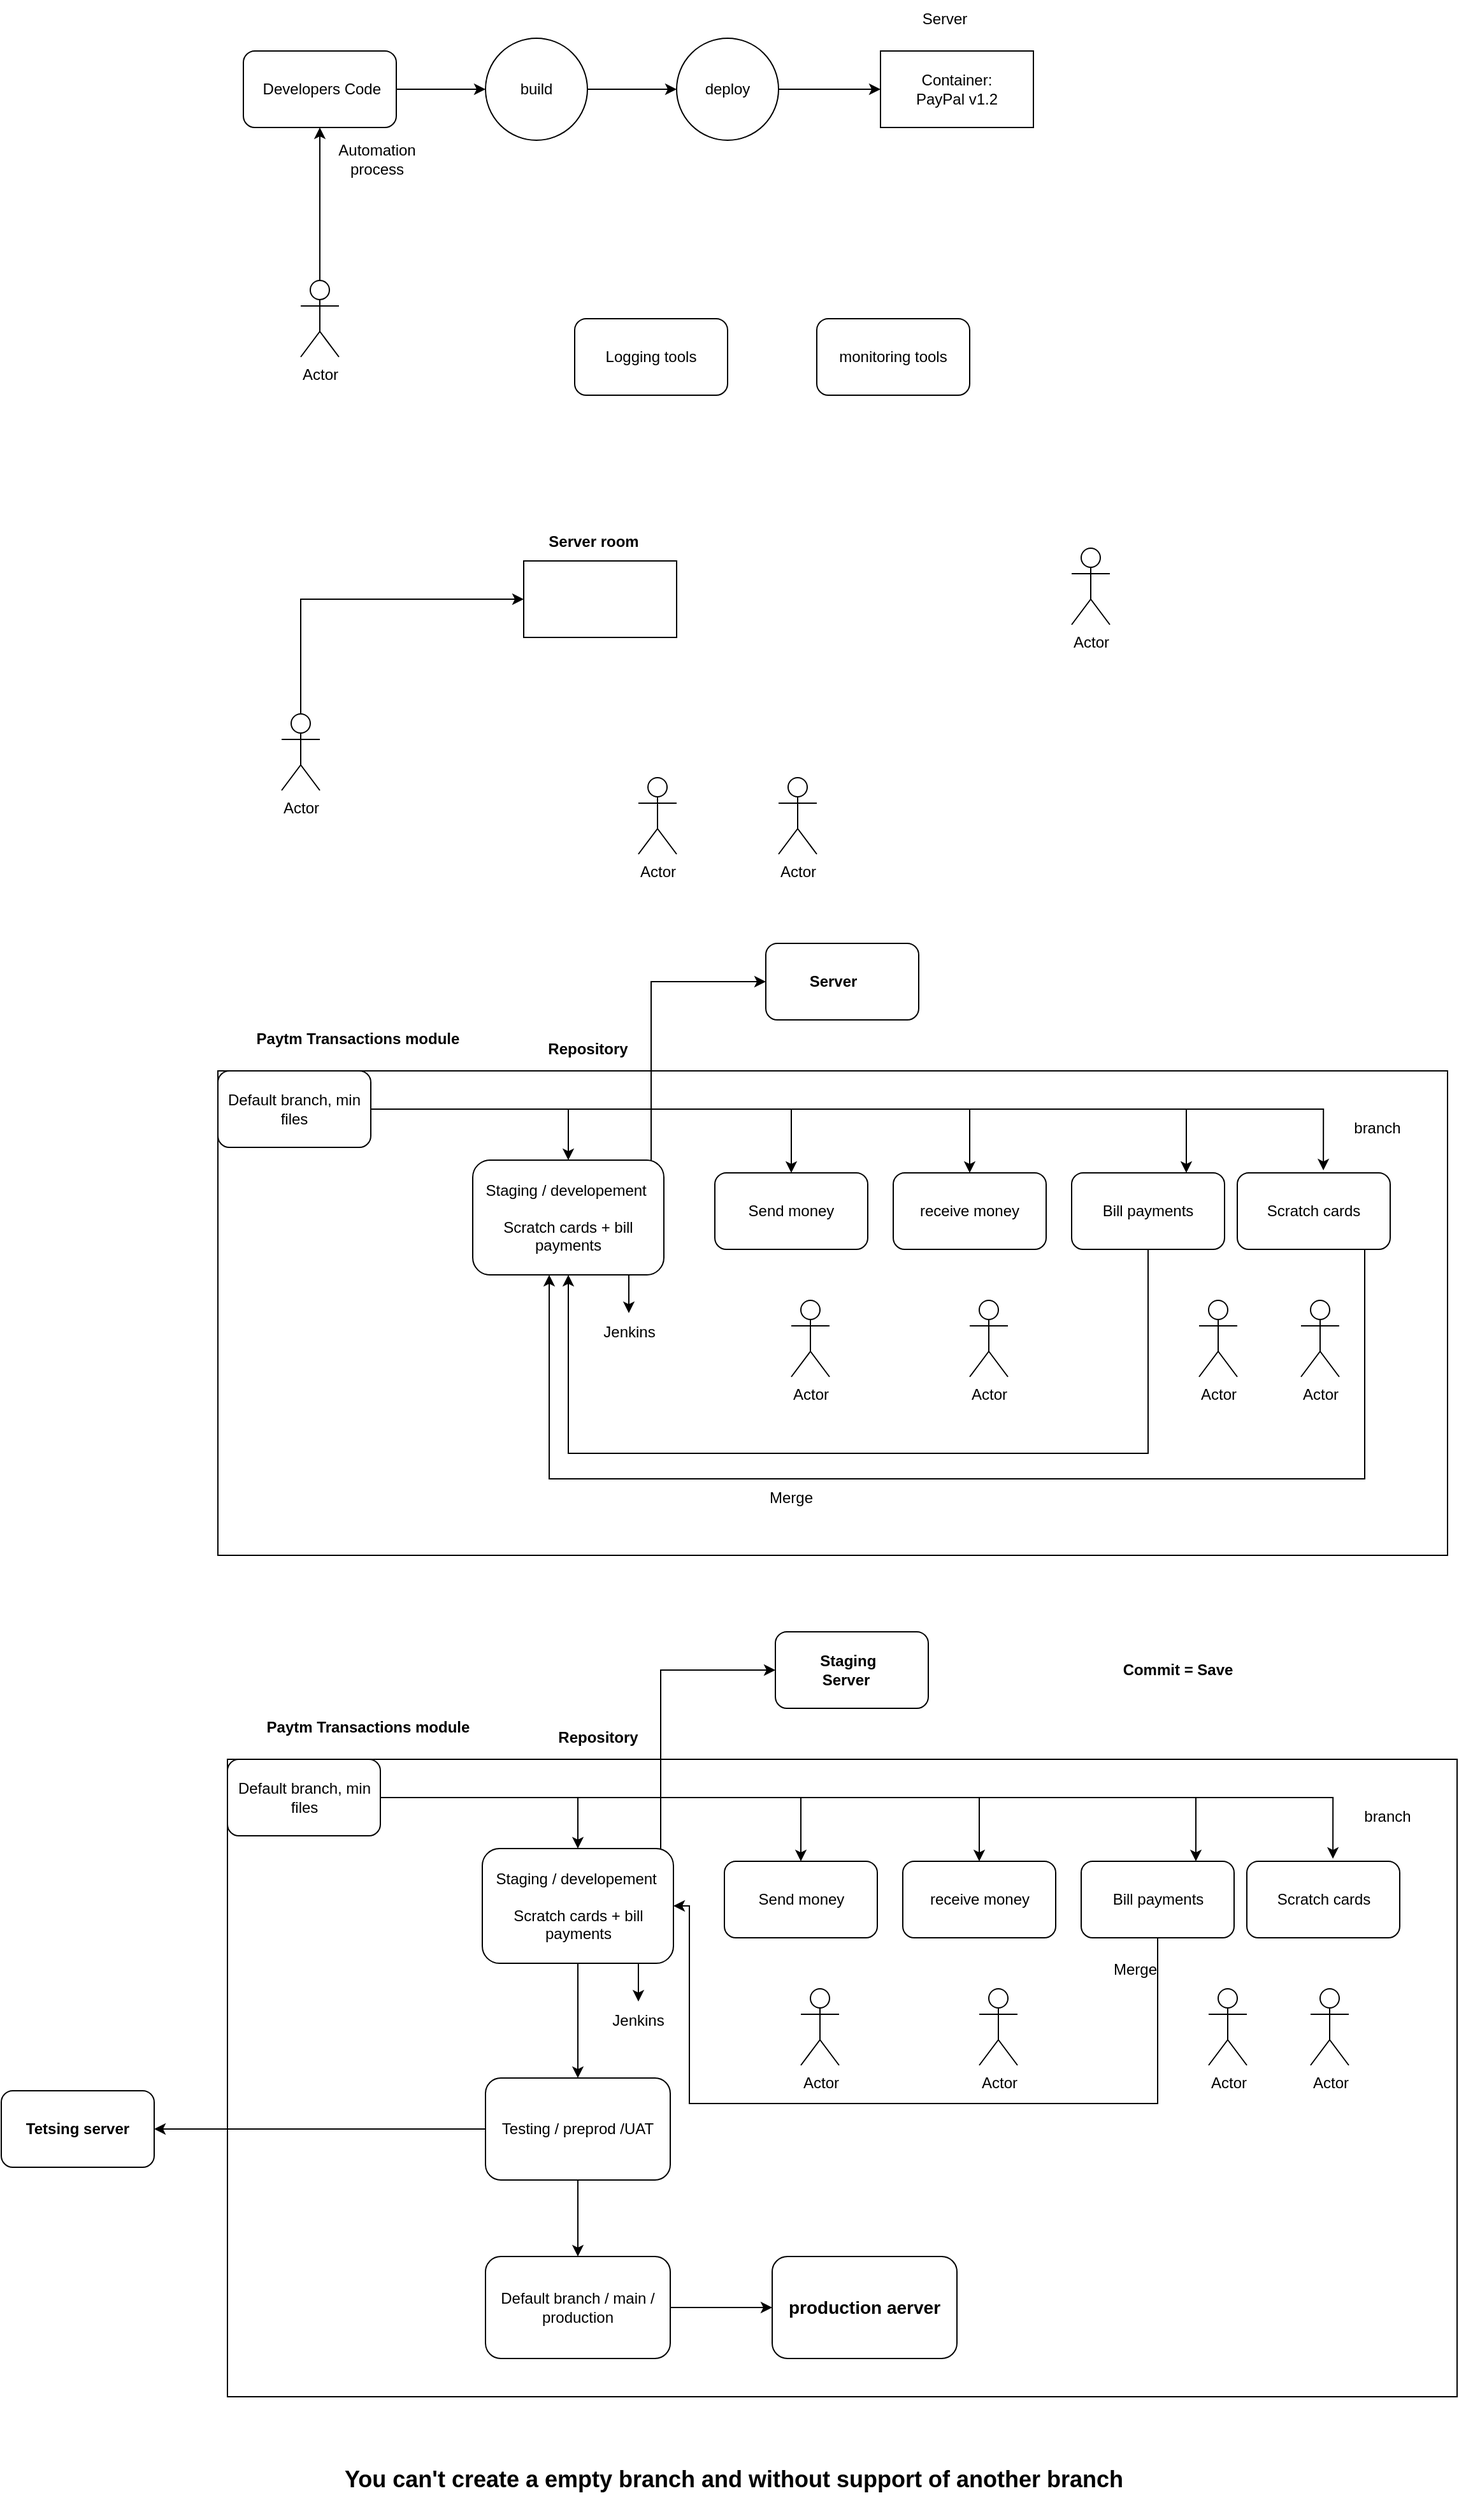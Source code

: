 <mxfile version="24.8.4">
  <diagram name="Page-1" id="6e9R36gvFVU379DZu_3X">
    <mxGraphModel dx="2163" dy="653" grid="1" gridSize="10" guides="1" tooltips="1" connect="1" arrows="1" fold="1" page="1" pageScale="1" pageWidth="850" pageHeight="1100" math="0" shadow="0">
      <root>
        <mxCell id="0" />
        <mxCell id="1" parent="0" />
        <mxCell id="VP4mMXljlb-JxGETSNIh-1" value="Container: &lt;br&gt;PayPal v1.2" style="rounded=0;whiteSpace=wrap;html=1;" parent="1" vertex="1">
          <mxGeometry x="600" y="160" width="120" height="60" as="geometry" />
        </mxCell>
        <mxCell id="VP4mMXljlb-JxGETSNIh-6" value="" style="edgeStyle=orthogonalEdgeStyle;rounded=0;orthogonalLoop=1;jettySize=auto;html=1;" parent="1" source="VP4mMXljlb-JxGETSNIh-2" target="VP4mMXljlb-JxGETSNIh-3" edge="1">
          <mxGeometry relative="1" as="geometry" />
        </mxCell>
        <mxCell id="VP4mMXljlb-JxGETSNIh-2" value="build" style="ellipse;whiteSpace=wrap;html=1;aspect=fixed;" parent="1" vertex="1">
          <mxGeometry x="290" y="150" width="80" height="80" as="geometry" />
        </mxCell>
        <mxCell id="VP4mMXljlb-JxGETSNIh-7" value="" style="edgeStyle=orthogonalEdgeStyle;rounded=0;orthogonalLoop=1;jettySize=auto;html=1;" parent="1" source="VP4mMXljlb-JxGETSNIh-3" target="VP4mMXljlb-JxGETSNIh-1" edge="1">
          <mxGeometry relative="1" as="geometry" />
        </mxCell>
        <mxCell id="VP4mMXljlb-JxGETSNIh-3" value="deploy" style="ellipse;whiteSpace=wrap;html=1;aspect=fixed;" parent="1" vertex="1">
          <mxGeometry x="440" y="150" width="80" height="80" as="geometry" />
        </mxCell>
        <mxCell id="VP4mMXljlb-JxGETSNIh-5" value="" style="edgeStyle=orthogonalEdgeStyle;rounded=0;orthogonalLoop=1;jettySize=auto;html=1;" parent="1" source="VP4mMXljlb-JxGETSNIh-4" target="VP4mMXljlb-JxGETSNIh-2" edge="1">
          <mxGeometry relative="1" as="geometry" />
        </mxCell>
        <mxCell id="VP4mMXljlb-JxGETSNIh-4" value="&amp;nbsp;Developers Code" style="rounded=1;whiteSpace=wrap;html=1;" parent="1" vertex="1">
          <mxGeometry x="100" y="160" width="120" height="60" as="geometry" />
        </mxCell>
        <mxCell id="VP4mMXljlb-JxGETSNIh-8" value="Server" style="text;html=1;align=center;verticalAlign=middle;resizable=0;points=[];autosize=1;strokeColor=none;fillColor=none;" parent="1" vertex="1">
          <mxGeometry x="620" y="120" width="60" height="30" as="geometry" />
        </mxCell>
        <mxCell id="VP4mMXljlb-JxGETSNIh-11" style="edgeStyle=orthogonalEdgeStyle;rounded=0;orthogonalLoop=1;jettySize=auto;html=1;" parent="1" source="VP4mMXljlb-JxGETSNIh-10" target="VP4mMXljlb-JxGETSNIh-4" edge="1">
          <mxGeometry relative="1" as="geometry" />
        </mxCell>
        <mxCell id="VP4mMXljlb-JxGETSNIh-10" value="Actor" style="shape=umlActor;verticalLabelPosition=bottom;verticalAlign=top;html=1;outlineConnect=0;" parent="1" vertex="1">
          <mxGeometry x="145" y="340" width="30" height="60" as="geometry" />
        </mxCell>
        <mxCell id="VP4mMXljlb-JxGETSNIh-12" value="Automation process" style="text;html=1;align=center;verticalAlign=middle;whiteSpace=wrap;rounded=0;" parent="1" vertex="1">
          <mxGeometry x="175" y="230" width="60" height="30" as="geometry" />
        </mxCell>
        <mxCell id="VP4mMXljlb-JxGETSNIh-13" value="Logging tools" style="rounded=1;whiteSpace=wrap;html=1;" parent="1" vertex="1">
          <mxGeometry x="360" y="370" width="120" height="60" as="geometry" />
        </mxCell>
        <mxCell id="VP4mMXljlb-JxGETSNIh-14" value="monitoring tools" style="rounded=1;whiteSpace=wrap;html=1;" parent="1" vertex="1">
          <mxGeometry x="550" y="370" width="120" height="60" as="geometry" />
        </mxCell>
        <mxCell id="BQrEbk794tiQbO5RDu9v-1" value="" style="rounded=0;whiteSpace=wrap;html=1;" parent="1" vertex="1">
          <mxGeometry x="320" y="560" width="120" height="60" as="geometry" />
        </mxCell>
        <mxCell id="BQrEbk794tiQbO5RDu9v-2" value="&lt;b&gt;Server room&lt;/b&gt;" style="text;html=1;align=center;verticalAlign=middle;whiteSpace=wrap;rounded=0;" parent="1" vertex="1">
          <mxGeometry x="325" y="530" width="100" height="30" as="geometry" />
        </mxCell>
        <mxCell id="BQrEbk794tiQbO5RDu9v-4" style="edgeStyle=orthogonalEdgeStyle;rounded=0;orthogonalLoop=1;jettySize=auto;html=1;" parent="1" source="BQrEbk794tiQbO5RDu9v-3" target="BQrEbk794tiQbO5RDu9v-1" edge="1">
          <mxGeometry relative="1" as="geometry">
            <Array as="points">
              <mxPoint x="145" y="590" />
            </Array>
          </mxGeometry>
        </mxCell>
        <mxCell id="BQrEbk794tiQbO5RDu9v-3" value="Actor" style="shape=umlActor;verticalLabelPosition=bottom;verticalAlign=top;html=1;outlineConnect=0;" parent="1" vertex="1">
          <mxGeometry x="130" y="680" width="30" height="60" as="geometry" />
        </mxCell>
        <mxCell id="BQrEbk794tiQbO5RDu9v-5" value="Actor" style="shape=umlActor;verticalLabelPosition=bottom;verticalAlign=top;html=1;outlineConnect=0;" parent="1" vertex="1">
          <mxGeometry x="410" y="730" width="30" height="60" as="geometry" />
        </mxCell>
        <mxCell id="BQrEbk794tiQbO5RDu9v-6" value="Actor" style="shape=umlActor;verticalLabelPosition=bottom;verticalAlign=top;html=1;outlineConnect=0;" parent="1" vertex="1">
          <mxGeometry x="520" y="730" width="30" height="60" as="geometry" />
        </mxCell>
        <mxCell id="BQrEbk794tiQbO5RDu9v-7" value="Actor" style="shape=umlActor;verticalLabelPosition=bottom;verticalAlign=top;html=1;outlineConnect=0;" parent="1" vertex="1">
          <mxGeometry x="750" y="550" width="30" height="60" as="geometry" />
        </mxCell>
        <mxCell id="BQrEbk794tiQbO5RDu9v-8" value="" style="rounded=0;whiteSpace=wrap;html=1;" parent="1" vertex="1">
          <mxGeometry x="80" y="960" width="965" height="380" as="geometry" />
        </mxCell>
        <mxCell id="BQrEbk794tiQbO5RDu9v-9" value="&lt;b&gt;Paytm Transactions module&lt;/b&gt;" style="text;html=1;align=center;verticalAlign=middle;whiteSpace=wrap;rounded=0;" parent="1" vertex="1">
          <mxGeometry x="100" y="920" width="180" height="30" as="geometry" />
        </mxCell>
        <mxCell id="BQrEbk794tiQbO5RDu9v-10" value="Send money" style="rounded=1;whiteSpace=wrap;html=1;" parent="1" vertex="1">
          <mxGeometry x="470" y="1040" width="120" height="60" as="geometry" />
        </mxCell>
        <mxCell id="BQrEbk794tiQbO5RDu9v-11" value="receive&lt;span style=&quot;color: rgba(0, 0, 0, 0); font-family: monospace; font-size: 0px; text-align: start; text-wrap-mode: nowrap;&quot;&gt;%3CmxGraphModel%3E%3Croot%3E%3CmxCell%20id%3D%220%22%2F%3E%3CmxCell%20id%3D%221%22%20parent%3D%220%22%2F%3E%3CmxCell%20id%3D%222%22%20value%3D%22Send%20money%22%20style%3D%22rounded%3D1%3BwhiteSpace%3Dwrap%3Bhtml%3D1%3B%22%20vertex%3D%221%22%20parent%3D%221%22%3E%3CmxGeometry%20x%3D%22130%22%20y%3D%221040%22%20width%3D%22120%22%20height%3D%2260%22%20as%3D%22geometry%22%2F%3E%3C%2FmxCell%3E%3C%2Froot%3E%3C%2FmxGraphModel%3E&lt;/span&gt;&amp;nbsp;money" style="rounded=1;whiteSpace=wrap;html=1;" parent="1" vertex="1">
          <mxGeometry x="610" y="1040" width="120" height="60" as="geometry" />
        </mxCell>
        <mxCell id="BQrEbk794tiQbO5RDu9v-34" style="edgeStyle=orthogonalEdgeStyle;rounded=0;orthogonalLoop=1;jettySize=auto;html=1;" parent="1" source="BQrEbk794tiQbO5RDu9v-12" target="BQrEbk794tiQbO5RDu9v-20" edge="1">
          <mxGeometry relative="1" as="geometry">
            <Array as="points">
              <mxPoint x="810" y="1260" />
              <mxPoint x="355" y="1260" />
            </Array>
          </mxGeometry>
        </mxCell>
        <mxCell id="BQrEbk794tiQbO5RDu9v-12" value="Bill payments" style="rounded=1;whiteSpace=wrap;html=1;" parent="1" vertex="1">
          <mxGeometry x="750" y="1040" width="120" height="60" as="geometry" />
        </mxCell>
        <mxCell id="BQrEbk794tiQbO5RDu9v-27" style="edgeStyle=orthogonalEdgeStyle;rounded=0;orthogonalLoop=1;jettySize=auto;html=1;" parent="1" source="BQrEbk794tiQbO5RDu9v-13" target="BQrEbk794tiQbO5RDu9v-20" edge="1">
          <mxGeometry relative="1" as="geometry">
            <Array as="points">
              <mxPoint x="980" y="1280" />
              <mxPoint x="340" y="1280" />
            </Array>
          </mxGeometry>
        </mxCell>
        <mxCell id="BQrEbk794tiQbO5RDu9v-13" value="Scratch cards" style="rounded=1;whiteSpace=wrap;html=1;" parent="1" vertex="1">
          <mxGeometry x="880" y="1040" width="120" height="60" as="geometry" />
        </mxCell>
        <mxCell id="BQrEbk794tiQbO5RDu9v-14" value="Actor" style="shape=umlActor;verticalLabelPosition=bottom;verticalAlign=top;html=1;outlineConnect=0;" parent="1" vertex="1">
          <mxGeometry x="930" y="1140" width="30" height="60" as="geometry" />
        </mxCell>
        <mxCell id="BQrEbk794tiQbO5RDu9v-15" value="Actor" style="shape=umlActor;verticalLabelPosition=bottom;verticalAlign=top;html=1;outlineConnect=0;" parent="1" vertex="1">
          <mxGeometry x="850" y="1140" width="30" height="60" as="geometry" />
        </mxCell>
        <mxCell id="BQrEbk794tiQbO5RDu9v-16" value="Actor" style="shape=umlActor;verticalLabelPosition=bottom;verticalAlign=top;html=1;outlineConnect=0;" parent="1" vertex="1">
          <mxGeometry x="670" y="1140" width="30" height="60" as="geometry" />
        </mxCell>
        <mxCell id="BQrEbk794tiQbO5RDu9v-17" value="Actor" style="shape=umlActor;verticalLabelPosition=bottom;verticalAlign=top;html=1;outlineConnect=0;" parent="1" vertex="1">
          <mxGeometry x="530" y="1140" width="30" height="60" as="geometry" />
        </mxCell>
        <mxCell id="BQrEbk794tiQbO5RDu9v-18" value="&lt;b&gt;Repository&lt;/b&gt;" style="text;html=1;align=center;verticalAlign=middle;resizable=0;points=[];autosize=1;strokeColor=none;fillColor=none;" parent="1" vertex="1">
          <mxGeometry x="325" y="928" width="90" height="30" as="geometry" />
        </mxCell>
        <mxCell id="BQrEbk794tiQbO5RDu9v-19" value="branch" style="text;html=1;align=center;verticalAlign=middle;whiteSpace=wrap;rounded=0;" parent="1" vertex="1">
          <mxGeometry x="960" y="990" width="60" height="30" as="geometry" />
        </mxCell>
        <mxCell id="BQrEbk794tiQbO5RDu9v-31" style="edgeStyle=orthogonalEdgeStyle;rounded=0;orthogonalLoop=1;jettySize=auto;html=1;" parent="1" source="BQrEbk794tiQbO5RDu9v-20" target="BQrEbk794tiQbO5RDu9v-30" edge="1">
          <mxGeometry relative="1" as="geometry">
            <Array as="points">
              <mxPoint x="420" y="890" />
            </Array>
          </mxGeometry>
        </mxCell>
        <mxCell id="BQrEbk794tiQbO5RDu9v-20" value="Staging / developement&amp;nbsp;&lt;br&gt;&lt;br&gt;Scratch cards + bill payments" style="rounded=1;whiteSpace=wrap;html=1;" parent="1" vertex="1">
          <mxGeometry x="280" y="1030" width="150" height="90" as="geometry" />
        </mxCell>
        <mxCell id="BQrEbk794tiQbO5RDu9v-22" style="edgeStyle=orthogonalEdgeStyle;rounded=0;orthogonalLoop=1;jettySize=auto;html=1;" parent="1" source="BQrEbk794tiQbO5RDu9v-21" target="BQrEbk794tiQbO5RDu9v-20" edge="1">
          <mxGeometry relative="1" as="geometry" />
        </mxCell>
        <mxCell id="BQrEbk794tiQbO5RDu9v-23" style="edgeStyle=orthogonalEdgeStyle;rounded=0;orthogonalLoop=1;jettySize=auto;html=1;" parent="1" source="BQrEbk794tiQbO5RDu9v-21" target="BQrEbk794tiQbO5RDu9v-10" edge="1">
          <mxGeometry relative="1" as="geometry" />
        </mxCell>
        <mxCell id="BQrEbk794tiQbO5RDu9v-24" style="edgeStyle=orthogonalEdgeStyle;rounded=0;orthogonalLoop=1;jettySize=auto;html=1;" parent="1" source="BQrEbk794tiQbO5RDu9v-21" target="BQrEbk794tiQbO5RDu9v-11" edge="1">
          <mxGeometry relative="1" as="geometry" />
        </mxCell>
        <mxCell id="BQrEbk794tiQbO5RDu9v-25" style="edgeStyle=orthogonalEdgeStyle;rounded=0;orthogonalLoop=1;jettySize=auto;html=1;entryX=0.75;entryY=0;entryDx=0;entryDy=0;" parent="1" source="BQrEbk794tiQbO5RDu9v-21" target="BQrEbk794tiQbO5RDu9v-12" edge="1">
          <mxGeometry relative="1" as="geometry" />
        </mxCell>
        <mxCell id="BQrEbk794tiQbO5RDu9v-21" value="Default branch, min files" style="rounded=1;whiteSpace=wrap;html=1;" parent="1" vertex="1">
          <mxGeometry x="80" y="960" width="120" height="60" as="geometry" />
        </mxCell>
        <mxCell id="BQrEbk794tiQbO5RDu9v-26" style="edgeStyle=orthogonalEdgeStyle;rounded=0;orthogonalLoop=1;jettySize=auto;html=1;entryX=0.563;entryY=-0.033;entryDx=0;entryDy=0;entryPerimeter=0;" parent="1" source="BQrEbk794tiQbO5RDu9v-21" target="BQrEbk794tiQbO5RDu9v-13" edge="1">
          <mxGeometry relative="1" as="geometry" />
        </mxCell>
        <mxCell id="BQrEbk794tiQbO5RDu9v-28" value="Merge" style="text;html=1;align=center;verticalAlign=middle;whiteSpace=wrap;rounded=0;" parent="1" vertex="1">
          <mxGeometry x="500" y="1280" width="60" height="30" as="geometry" />
        </mxCell>
        <mxCell id="BQrEbk794tiQbO5RDu9v-36" value="" style="edgeStyle=orthogonalEdgeStyle;rounded=0;orthogonalLoop=1;jettySize=auto;html=1;" parent="1" source="BQrEbk794tiQbO5RDu9v-29" target="BQrEbk794tiQbO5RDu9v-35" edge="1">
          <mxGeometry relative="1" as="geometry" />
        </mxCell>
        <mxCell id="BQrEbk794tiQbO5RDu9v-29" value="" style="shape=image;html=1;verticalAlign=top;verticalLabelPosition=bottom;labelBackgroundColor=#ffffff;imageAspect=0;aspect=fixed;image=https://cdn1.iconfinder.com/data/icons/science-technology-outline-24-px/24/Android_android_robot_operative_system_robot_technology-128.png" parent="1" vertex="1">
          <mxGeometry x="390" y="1095" width="25" height="25" as="geometry" />
        </mxCell>
        <mxCell id="BQrEbk794tiQbO5RDu9v-30" value="" style="rounded=1;whiteSpace=wrap;html=1;" parent="1" vertex="1">
          <mxGeometry x="510" y="860" width="120" height="60" as="geometry" />
        </mxCell>
        <mxCell id="BQrEbk794tiQbO5RDu9v-32" value="&lt;b&gt;Server&lt;/b&gt;" style="text;html=1;align=center;verticalAlign=middle;whiteSpace=wrap;rounded=0;" parent="1" vertex="1">
          <mxGeometry x="532.5" y="875" width="60" height="30" as="geometry" />
        </mxCell>
        <mxCell id="BQrEbk794tiQbO5RDu9v-35" value="Jenkins" style="text;html=1;align=center;verticalAlign=middle;whiteSpace=wrap;rounded=0;" parent="1" vertex="1">
          <mxGeometry x="372.5" y="1150" width="60" height="30" as="geometry" />
        </mxCell>
        <mxCell id="BQrEbk794tiQbO5RDu9v-37" value="" style="rounded=0;whiteSpace=wrap;html=1;" parent="1" vertex="1">
          <mxGeometry x="87.5" y="1500" width="965" height="500" as="geometry" />
        </mxCell>
        <mxCell id="BQrEbk794tiQbO5RDu9v-38" value="&lt;b&gt;Paytm Transactions module&lt;/b&gt;" style="text;html=1;align=center;verticalAlign=middle;whiteSpace=wrap;rounded=0;" parent="1" vertex="1">
          <mxGeometry x="107.5" y="1460" width="180" height="30" as="geometry" />
        </mxCell>
        <mxCell id="BQrEbk794tiQbO5RDu9v-39" value="Send money" style="rounded=1;whiteSpace=wrap;html=1;" parent="1" vertex="1">
          <mxGeometry x="477.5" y="1580" width="120" height="60" as="geometry" />
        </mxCell>
        <mxCell id="BQrEbk794tiQbO5RDu9v-40" value="receive&lt;span style=&quot;color: rgba(0, 0, 0, 0); font-family: monospace; font-size: 0px; text-align: start; text-wrap-mode: nowrap;&quot;&gt;%3CmxGraphModel%3E%3Croot%3E%3CmxCell%20id%3D%220%22%2F%3E%3CmxCell%20id%3D%221%22%20parent%3D%220%22%2F%3E%3CmxCell%20id%3D%222%22%20value%3D%22Send%20money%22%20style%3D%22rounded%3D1%3BwhiteSpace%3Dwrap%3Bhtml%3D1%3B%22%20vertex%3D%221%22%20parent%3D%221%22%3E%3CmxGeometry%20x%3D%22130%22%20y%3D%221040%22%20width%3D%22120%22%20height%3D%2260%22%20as%3D%22geometry%22%2F%3E%3C%2FmxCell%3E%3C%2Froot%3E%3C%2FmxGraphModel%3E&lt;/span&gt;&amp;nbsp;money" style="rounded=1;whiteSpace=wrap;html=1;" parent="1" vertex="1">
          <mxGeometry x="617.5" y="1580" width="120" height="60" as="geometry" />
        </mxCell>
        <mxCell id="BQrEbk794tiQbO5RDu9v-41" style="edgeStyle=orthogonalEdgeStyle;rounded=0;orthogonalLoop=1;jettySize=auto;html=1;" parent="1" source="BQrEbk794tiQbO5RDu9v-42" target="BQrEbk794tiQbO5RDu9v-52" edge="1">
          <mxGeometry relative="1" as="geometry">
            <Array as="points">
              <mxPoint x="818" y="1770" />
              <mxPoint x="450" y="1770" />
              <mxPoint x="450" y="1615" />
            </Array>
          </mxGeometry>
        </mxCell>
        <mxCell id="BQrEbk794tiQbO5RDu9v-42" value="Bill payments" style="rounded=1;whiteSpace=wrap;html=1;" parent="1" vertex="1">
          <mxGeometry x="757.5" y="1580" width="120" height="60" as="geometry" />
        </mxCell>
        <mxCell id="BQrEbk794tiQbO5RDu9v-44" value="Scratch cards" style="rounded=1;whiteSpace=wrap;html=1;" parent="1" vertex="1">
          <mxGeometry x="887.5" y="1580" width="120" height="60" as="geometry" />
        </mxCell>
        <mxCell id="BQrEbk794tiQbO5RDu9v-45" value="Actor" style="shape=umlActor;verticalLabelPosition=bottom;verticalAlign=top;html=1;outlineConnect=0;" parent="1" vertex="1">
          <mxGeometry x="937.5" y="1680" width="30" height="60" as="geometry" />
        </mxCell>
        <mxCell id="BQrEbk794tiQbO5RDu9v-46" value="Actor" style="shape=umlActor;verticalLabelPosition=bottom;verticalAlign=top;html=1;outlineConnect=0;" parent="1" vertex="1">
          <mxGeometry x="857.5" y="1680" width="30" height="60" as="geometry" />
        </mxCell>
        <mxCell id="BQrEbk794tiQbO5RDu9v-47" value="Actor" style="shape=umlActor;verticalLabelPosition=bottom;verticalAlign=top;html=1;outlineConnect=0;" parent="1" vertex="1">
          <mxGeometry x="677.5" y="1680" width="30" height="60" as="geometry" />
        </mxCell>
        <mxCell id="BQrEbk794tiQbO5RDu9v-48" value="Actor" style="shape=umlActor;verticalLabelPosition=bottom;verticalAlign=top;html=1;outlineConnect=0;" parent="1" vertex="1">
          <mxGeometry x="537.5" y="1680" width="30" height="60" as="geometry" />
        </mxCell>
        <mxCell id="BQrEbk794tiQbO5RDu9v-49" value="&lt;b&gt;Repository&lt;/b&gt;" style="text;html=1;align=center;verticalAlign=middle;resizable=0;points=[];autosize=1;strokeColor=none;fillColor=none;" parent="1" vertex="1">
          <mxGeometry x="332.5" y="1468" width="90" height="30" as="geometry" />
        </mxCell>
        <mxCell id="BQrEbk794tiQbO5RDu9v-50" value="branch" style="text;html=1;align=center;verticalAlign=middle;whiteSpace=wrap;rounded=0;" parent="1" vertex="1">
          <mxGeometry x="967.5" y="1530" width="60" height="30" as="geometry" />
        </mxCell>
        <mxCell id="BQrEbk794tiQbO5RDu9v-51" style="edgeStyle=orthogonalEdgeStyle;rounded=0;orthogonalLoop=1;jettySize=auto;html=1;" parent="1" source="BQrEbk794tiQbO5RDu9v-52" target="BQrEbk794tiQbO5RDu9v-62" edge="1">
          <mxGeometry relative="1" as="geometry">
            <Array as="points">
              <mxPoint x="427.5" y="1430" />
            </Array>
          </mxGeometry>
        </mxCell>
        <mxCell id="BQrEbk794tiQbO5RDu9v-68" style="edgeStyle=orthogonalEdgeStyle;rounded=0;orthogonalLoop=1;jettySize=auto;html=1;" parent="1" source="BQrEbk794tiQbO5RDu9v-52" target="BQrEbk794tiQbO5RDu9v-67" edge="1">
          <mxGeometry relative="1" as="geometry" />
        </mxCell>
        <mxCell id="BQrEbk794tiQbO5RDu9v-52" value="Staging / developement&amp;nbsp;&lt;br&gt;&lt;br&gt;Scratch cards + bill payments" style="rounded=1;whiteSpace=wrap;html=1;" parent="1" vertex="1">
          <mxGeometry x="287.5" y="1570" width="150" height="90" as="geometry" />
        </mxCell>
        <mxCell id="BQrEbk794tiQbO5RDu9v-53" style="edgeStyle=orthogonalEdgeStyle;rounded=0;orthogonalLoop=1;jettySize=auto;html=1;" parent="1" source="BQrEbk794tiQbO5RDu9v-57" target="BQrEbk794tiQbO5RDu9v-52" edge="1">
          <mxGeometry relative="1" as="geometry" />
        </mxCell>
        <mxCell id="BQrEbk794tiQbO5RDu9v-54" style="edgeStyle=orthogonalEdgeStyle;rounded=0;orthogonalLoop=1;jettySize=auto;html=1;" parent="1" source="BQrEbk794tiQbO5RDu9v-57" target="BQrEbk794tiQbO5RDu9v-39" edge="1">
          <mxGeometry relative="1" as="geometry" />
        </mxCell>
        <mxCell id="BQrEbk794tiQbO5RDu9v-55" style="edgeStyle=orthogonalEdgeStyle;rounded=0;orthogonalLoop=1;jettySize=auto;html=1;" parent="1" source="BQrEbk794tiQbO5RDu9v-57" target="BQrEbk794tiQbO5RDu9v-40" edge="1">
          <mxGeometry relative="1" as="geometry" />
        </mxCell>
        <mxCell id="BQrEbk794tiQbO5RDu9v-56" style="edgeStyle=orthogonalEdgeStyle;rounded=0;orthogonalLoop=1;jettySize=auto;html=1;entryX=0.75;entryY=0;entryDx=0;entryDy=0;" parent="1" source="BQrEbk794tiQbO5RDu9v-57" target="BQrEbk794tiQbO5RDu9v-42" edge="1">
          <mxGeometry relative="1" as="geometry" />
        </mxCell>
        <mxCell id="BQrEbk794tiQbO5RDu9v-57" value="Default branch, min files" style="rounded=1;whiteSpace=wrap;html=1;" parent="1" vertex="1">
          <mxGeometry x="87.5" y="1500" width="120" height="60" as="geometry" />
        </mxCell>
        <mxCell id="BQrEbk794tiQbO5RDu9v-58" style="edgeStyle=orthogonalEdgeStyle;rounded=0;orthogonalLoop=1;jettySize=auto;html=1;entryX=0.563;entryY=-0.033;entryDx=0;entryDy=0;entryPerimeter=0;" parent="1" source="BQrEbk794tiQbO5RDu9v-57" target="BQrEbk794tiQbO5RDu9v-44" edge="1">
          <mxGeometry relative="1" as="geometry" />
        </mxCell>
        <mxCell id="BQrEbk794tiQbO5RDu9v-59" value="Merge" style="text;html=1;align=center;verticalAlign=middle;whiteSpace=wrap;rounded=0;" parent="1" vertex="1">
          <mxGeometry x="770" y="1650" width="60" height="30" as="geometry" />
        </mxCell>
        <mxCell id="BQrEbk794tiQbO5RDu9v-60" value="" style="edgeStyle=orthogonalEdgeStyle;rounded=0;orthogonalLoop=1;jettySize=auto;html=1;" parent="1" source="BQrEbk794tiQbO5RDu9v-61" target="BQrEbk794tiQbO5RDu9v-64" edge="1">
          <mxGeometry relative="1" as="geometry" />
        </mxCell>
        <mxCell id="BQrEbk794tiQbO5RDu9v-61" value="" style="shape=image;html=1;verticalAlign=top;verticalLabelPosition=bottom;labelBackgroundColor=#ffffff;imageAspect=0;aspect=fixed;image=https://cdn1.iconfinder.com/data/icons/science-technology-outline-24-px/24/Android_android_robot_operative_system_robot_technology-128.png" parent="1" vertex="1">
          <mxGeometry x="397.5" y="1635" width="25" height="25" as="geometry" />
        </mxCell>
        <mxCell id="BQrEbk794tiQbO5RDu9v-62" value="" style="rounded=1;whiteSpace=wrap;html=1;" parent="1" vertex="1">
          <mxGeometry x="517.5" y="1400" width="120" height="60" as="geometry" />
        </mxCell>
        <mxCell id="BQrEbk794tiQbO5RDu9v-63" value="&lt;b&gt;&amp;nbsp;Staging Server&lt;/b&gt;" style="text;html=1;align=center;verticalAlign=middle;whiteSpace=wrap;rounded=0;" parent="1" vertex="1">
          <mxGeometry x="527.5" y="1415" width="90" height="30" as="geometry" />
        </mxCell>
        <mxCell id="BQrEbk794tiQbO5RDu9v-64" value="Jenkins" style="text;html=1;align=center;verticalAlign=middle;whiteSpace=wrap;rounded=0;" parent="1" vertex="1">
          <mxGeometry x="380" y="1690" width="60" height="30" as="geometry" />
        </mxCell>
        <mxCell id="BQrEbk794tiQbO5RDu9v-70" value="" style="edgeStyle=orthogonalEdgeStyle;rounded=0;orthogonalLoop=1;jettySize=auto;html=1;" parent="1" source="BQrEbk794tiQbO5RDu9v-67" target="BQrEbk794tiQbO5RDu9v-69" edge="1">
          <mxGeometry relative="1" as="geometry" />
        </mxCell>
        <mxCell id="BQrEbk794tiQbO5RDu9v-73" value="" style="edgeStyle=orthogonalEdgeStyle;rounded=0;orthogonalLoop=1;jettySize=auto;html=1;" parent="1" source="BQrEbk794tiQbO5RDu9v-67" target="BQrEbk794tiQbO5RDu9v-72" edge="1">
          <mxGeometry relative="1" as="geometry" />
        </mxCell>
        <mxCell id="BQrEbk794tiQbO5RDu9v-67" value="Testing / preprod /UAT" style="rounded=1;whiteSpace=wrap;html=1;" parent="1" vertex="1">
          <mxGeometry x="290" y="1750" width="145" height="80" as="geometry" />
        </mxCell>
        <mxCell id="BQrEbk794tiQbO5RDu9v-69" value="&lt;b&gt;Tetsing server&lt;/b&gt;" style="whiteSpace=wrap;html=1;rounded=1;" parent="1" vertex="1">
          <mxGeometry x="-90" y="1760" width="120" height="60" as="geometry" />
        </mxCell>
        <mxCell id="BQrEbk794tiQbO5RDu9v-75" value="" style="edgeStyle=orthogonalEdgeStyle;rounded=0;orthogonalLoop=1;jettySize=auto;html=1;" parent="1" source="BQrEbk794tiQbO5RDu9v-72" target="BQrEbk794tiQbO5RDu9v-74" edge="1">
          <mxGeometry relative="1" as="geometry" />
        </mxCell>
        <mxCell id="BQrEbk794tiQbO5RDu9v-72" value="Default branch / main / production" style="rounded=1;whiteSpace=wrap;html=1;" parent="1" vertex="1">
          <mxGeometry x="290" y="1890" width="145" height="80" as="geometry" />
        </mxCell>
        <mxCell id="BQrEbk794tiQbO5RDu9v-74" value="&lt;b&gt;&lt;font style=&quot;font-size: 14px;&quot;&gt;production aerver&lt;/font&gt;&lt;/b&gt;" style="rounded=1;whiteSpace=wrap;html=1;" parent="1" vertex="1">
          <mxGeometry x="515" y="1890" width="145" height="80" as="geometry" />
        </mxCell>
        <mxCell id="reK6euxZxm3W-BVoU3NO-1" value="&lt;b&gt;Commit = Save&lt;/b&gt;" style="text;html=1;align=center;verticalAlign=middle;resizable=0;points=[];autosize=1;strokeColor=none;fillColor=none;" vertex="1" parent="1">
          <mxGeometry x="777.5" y="1415" width="110" height="30" as="geometry" />
        </mxCell>
        <mxCell id="reK6euxZxm3W-BVoU3NO-2" value="&lt;font style=&quot;font-size: 18px;&quot;&gt;&lt;b&gt;You can&#39;t create a empty branch and without support of another branch&lt;/b&gt;&lt;/font&gt;" style="text;html=1;align=center;verticalAlign=middle;whiteSpace=wrap;rounded=0;" vertex="1" parent="1">
          <mxGeometry x="140" y="2050" width="690" height="30" as="geometry" />
        </mxCell>
      </root>
    </mxGraphModel>
  </diagram>
</mxfile>

